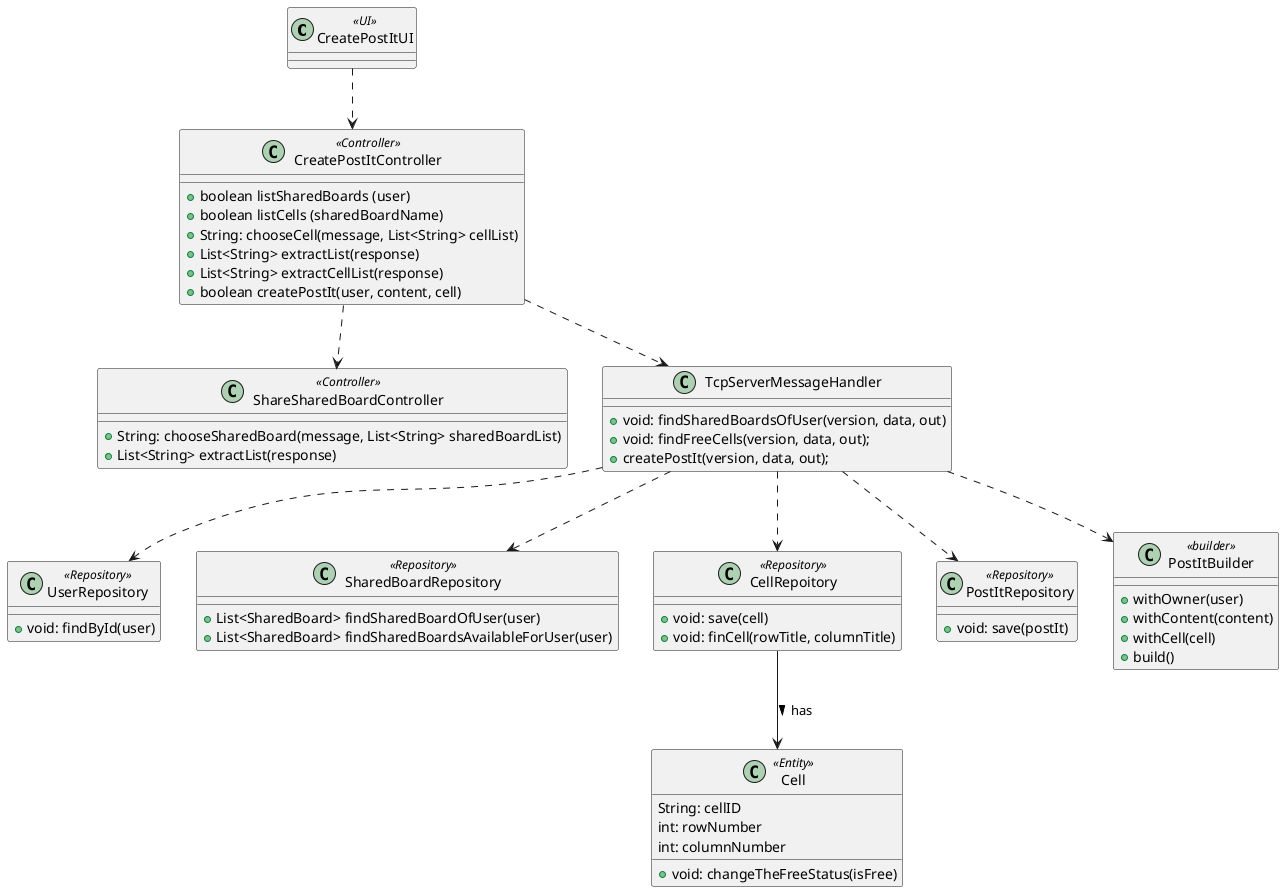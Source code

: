 @startuml

class CreatePostItUI <<UI>> {
}

class ShareSharedBoardController <<Controller>> {
    + String: chooseSharedBoard(message, List<String> sharedBoardList)
    + List<String> extractList(response)
}

class CreatePostItController <<Controller>> {
    + boolean listSharedBoards (user)
    + boolean listCells (sharedBoardName)
    + String: chooseCell(message, List<String> cellList)
    + List<String> extractList(response)
    + List<String> extractCellList(response)
    + boolean createPostIt(user, content, cell)
}

class TcpServerMessageHandler {
     +void: findSharedBoardsOfUser(version, data, out)
     +void: findFreeCells(version, data, out);
     +createPostIt(version, data, out);
}


class UserRepository <<Repository>> {
    + void: findById(user)
}

class SharedBoardRepository <<Repository>>{
    + List<SharedBoard> findSharedBoardOfUser(user)
    + List<SharedBoard> findSharedBoardsAvailableForUser(user)
}

class CellRepoitory <<Repository>>{
    + void: save(cell)
    + void: finCell(rowTitle, columnTitle)
}

class Cell <<Entity>>{
    String: cellID
    int: rowNumber
    int: columnNumber

    +void: changeTheFreeStatus(isFree)
}

class PostItRepository <<Repository>>{
    + void: save(postIt)
}

class PostItBuilder <<builder>>{
    +withOwner(user)
    +withContent(content)
    +withCell(cell)
    +build()
}



CreatePostItUI ..> CreatePostItController
CreatePostItController..>ShareSharedBoardController
CreatePostItController ..> TcpServerMessageHandler

TcpServerMessageHandler ..> UserRepository
TcpServerMessageHandler ..> SharedBoardRepository
TcpServerMessageHandler..>CellRepoitory
TcpServerMessageHandler..>PostItRepository
TcpServerMessageHandler..>PostItBuilder
CellRepoitory-->Cell : has >


@enduml
